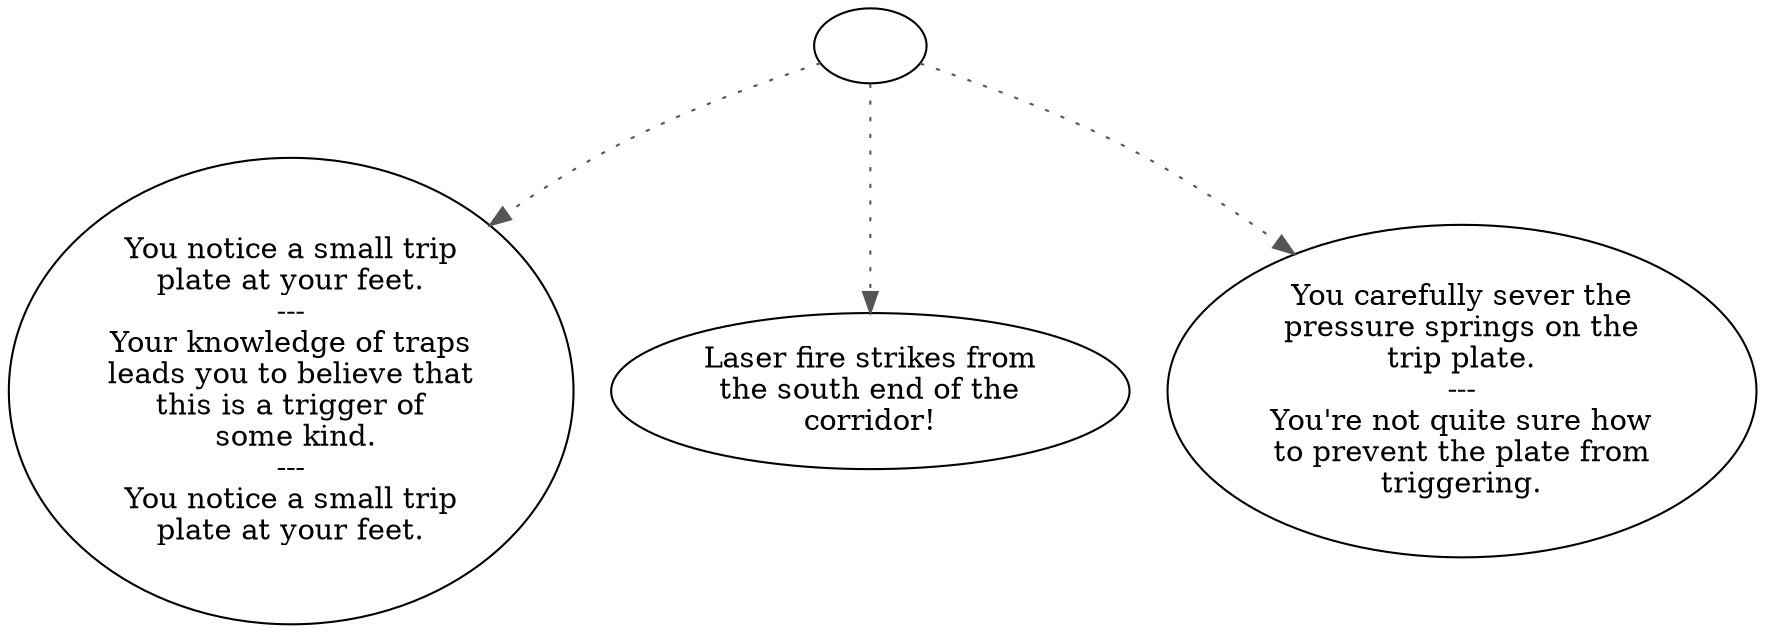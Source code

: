 digraph VLASER {
  "start" [style=filled       fillcolor="#FFFFFF"       color="#000000"]
  "start" -> "description_p_proc" [style=dotted color="#555555"]
  "start" -> "spatial_p_proc" [style=dotted color="#555555"]
  "start" -> "use_skill_on_p_proc" [style=dotted color="#555555"]
  "start" [label=""]
  "description_p_proc" [style=filled       fillcolor="#FFFFFF"       color="#000000"]
  "description_p_proc" [label="You notice a small trip\nplate at your feet.\n---\nYour knowledge of traps\nleads you to believe that\nthis is a trigger of\n some kind.\n---\nYou notice a small trip\nplate at your feet."]
  "spatial_p_proc" [style=filled       fillcolor="#FFFFFF"       color="#000000"]
  "spatial_p_proc" [label="Laser fire strikes from\nthe south end of the\ncorridor!"]
  "use_skill_on_p_proc" [style=filled       fillcolor="#FFFFFF"       color="#000000"]
  "use_skill_on_p_proc" [label="You carefully sever the\npressure springs on the\ntrip plate.\n---\nYou're not quite sure how\nto prevent the plate from\ntriggering."]
}